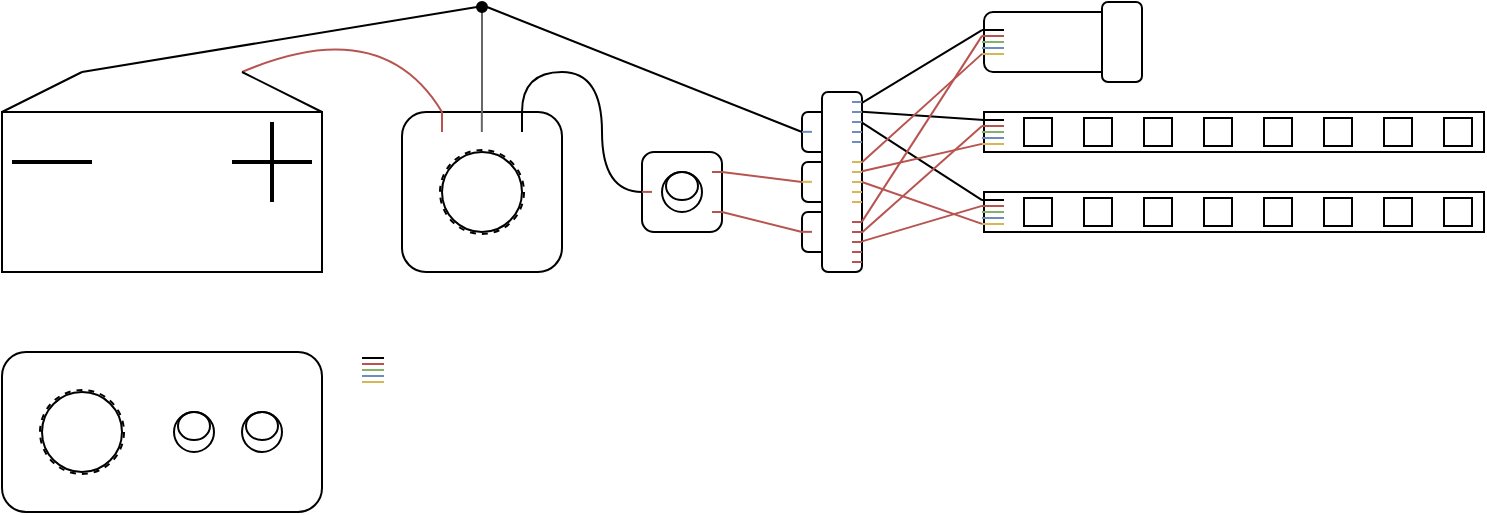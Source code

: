 <mxfile version="24.3.1" type="github">
  <diagram name="Page-1" id="7e0a89b8-554c-2b80-1dc8-d5c74ca68de4">
    <mxGraphModel dx="492" dy="444" grid="1" gridSize="10" guides="1" tooltips="1" connect="1" arrows="1" fold="1" page="1" pageScale="1" pageWidth="1100" pageHeight="850" background="none" math="0" shadow="0">
      <root>
        <mxCell id="0" />
        <mxCell id="1" parent="0" />
        <mxCell id="J7rhaMlsu3oNgTTagieO-50" value="" style="group" parent="1" vertex="1" connectable="0">
          <mxGeometry x="120" y="360" width="160" height="80" as="geometry" />
        </mxCell>
        <mxCell id="J7rhaMlsu3oNgTTagieO-18" value="" style="rounded=1;whiteSpace=wrap;html=1;container=0;" parent="J7rhaMlsu3oNgTTagieO-50" vertex="1">
          <mxGeometry width="160" height="80" as="geometry" />
        </mxCell>
        <mxCell id="J7rhaMlsu3oNgTTagieO-19" value="" style="ellipse;whiteSpace=wrap;html=1;aspect=fixed;container=0;" parent="J7rhaMlsu3oNgTTagieO-50" vertex="1">
          <mxGeometry x="20" y="20" width="40" height="40" as="geometry" />
        </mxCell>
        <mxCell id="J7rhaMlsu3oNgTTagieO-20" value="" style="ellipse;whiteSpace=wrap;html=1;aspect=fixed;dashed=1;fillColor=none;strokeWidth=1;perimeterSpacing=0;container=0;" parent="J7rhaMlsu3oNgTTagieO-50" vertex="1">
          <mxGeometry x="19" y="19" width="42" height="42" as="geometry" />
        </mxCell>
        <mxCell id="J7rhaMlsu3oNgTTagieO-21" value="" style="ellipse;whiteSpace=wrap;html=1;aspect=fixed;container=0;" parent="J7rhaMlsu3oNgTTagieO-50" vertex="1">
          <mxGeometry x="86" y="30" width="20" height="20" as="geometry" />
        </mxCell>
        <mxCell id="J7rhaMlsu3oNgTTagieO-22" value="" style="ellipse;whiteSpace=wrap;html=1;aspect=fixed;container=0;" parent="J7rhaMlsu3oNgTTagieO-50" vertex="1">
          <mxGeometry x="120" y="30" width="20" height="20" as="geometry" />
        </mxCell>
        <mxCell id="J7rhaMlsu3oNgTTagieO-23" value="" style="ellipse;whiteSpace=wrap;html=1;fillColor=none;container=0;" parent="J7rhaMlsu3oNgTTagieO-50" vertex="1">
          <mxGeometry x="88" y="30" width="16" height="14" as="geometry" />
        </mxCell>
        <mxCell id="J7rhaMlsu3oNgTTagieO-24" value="" style="ellipse;whiteSpace=wrap;html=1;fillColor=none;container=0;" parent="J7rhaMlsu3oNgTTagieO-50" vertex="1">
          <mxGeometry x="122" y="30" width="16" height="14" as="geometry" />
        </mxCell>
        <mxCell id="J7rhaMlsu3oNgTTagieO-51" value="" style="group" parent="1" vertex="1" connectable="0">
          <mxGeometry x="320" y="240" width="80" height="80" as="geometry" />
        </mxCell>
        <mxCell id="J7rhaMlsu3oNgTTagieO-52" value="" style="rounded=1;whiteSpace=wrap;html=1;container=0;" parent="J7rhaMlsu3oNgTTagieO-51" vertex="1">
          <mxGeometry width="80" height="80" as="geometry" />
        </mxCell>
        <mxCell id="J7rhaMlsu3oNgTTagieO-59" value="" style="ellipse;whiteSpace=wrap;html=1;aspect=fixed;dashed=1;fillColor=none;strokeWidth=1;perimeterSpacing=0;container=0;" parent="J7rhaMlsu3oNgTTagieO-51" vertex="1">
          <mxGeometry x="19" y="19" width="42" height="42" as="geometry" />
        </mxCell>
        <mxCell id="J7rhaMlsu3oNgTTagieO-60" value="" style="ellipse;whiteSpace=wrap;html=1;aspect=fixed;fillColor=none;strokeWidth=1;perimeterSpacing=0;container=0;" parent="J7rhaMlsu3oNgTTagieO-51" vertex="1">
          <mxGeometry x="20" y="20" width="40" height="40" as="geometry" />
        </mxCell>
        <mxCell id="S-ZFK1p-VfUkI2Vh22Ew-15" value="" style="endArrow=none;html=1;rounded=0;fontFamily=Helvetica;fontSize=12;fontColor=default;resizable=0;entryX=0.25;entryY=0;entryDx=0;entryDy=0;exitX=0.25;exitY=0.125;exitDx=0;exitDy=0;exitPerimeter=0;fillColor=#f8cecc;strokeColor=#b85450;" edge="1" parent="J7rhaMlsu3oNgTTagieO-51" source="J7rhaMlsu3oNgTTagieO-52" target="J7rhaMlsu3oNgTTagieO-52">
          <mxGeometry width="50" height="50" relative="1" as="geometry">
            <mxPoint x="40" y="20" as="sourcePoint" />
            <mxPoint x="90" y="-30" as="targetPoint" />
          </mxGeometry>
        </mxCell>
        <mxCell id="S-ZFK1p-VfUkI2Vh22Ew-16" value="" style="endArrow=none;html=1;rounded=0;fontFamily=Helvetica;fontSize=12;fontColor=default;resizable=0;entryX=0.25;entryY=0;entryDx=0;entryDy=0;exitX=0.25;exitY=0.125;exitDx=0;exitDy=0;exitPerimeter=0;fillColor=#f5f5f5;strokeColor=#666666;" edge="1" parent="J7rhaMlsu3oNgTTagieO-51">
          <mxGeometry width="50" height="50" relative="1" as="geometry">
            <mxPoint x="39.92" y="10" as="sourcePoint" />
            <mxPoint x="39.92" as="targetPoint" />
          </mxGeometry>
        </mxCell>
        <mxCell id="S-ZFK1p-VfUkI2Vh22Ew-17" value="" style="endArrow=none;html=1;rounded=0;fontFamily=Helvetica;fontSize=12;fontColor=default;resizable=0;entryX=0.25;entryY=0;entryDx=0;entryDy=0;exitX=0.25;exitY=0.125;exitDx=0;exitDy=0;exitPerimeter=0;" edge="1" parent="J7rhaMlsu3oNgTTagieO-51">
          <mxGeometry width="50" height="50" relative="1" as="geometry">
            <mxPoint x="60" y="10" as="sourcePoint" />
            <mxPoint x="60" as="targetPoint" />
          </mxGeometry>
        </mxCell>
        <mxCell id="S-ZFK1p-VfUkI2Vh22Ew-3" value="" style="group" vertex="1" connectable="0" parent="1">
          <mxGeometry x="610" y="280" width="251" height="20" as="geometry" />
        </mxCell>
        <mxCell id="J7rhaMlsu3oNgTTagieO-73" value="" style="rounded=0;whiteSpace=wrap;html=1;points=[[0,0.2,0,0,0],[0,0.35,0,0,0],[0,0.5,0,0,0],[0,0.65,0,0,0],[0,0.8,0,0,0],[0.75,0,0,0,0],[0.75,1,0,0,0],[1,0,0,0,0],[1,0.25,0,0,0],[1,0.5,0,0,0],[1,0.75,0,0,0],[1,1,0,0,0]];" parent="S-ZFK1p-VfUkI2Vh22Ew-3" vertex="1">
          <mxGeometry x="1" width="250" height="20" as="geometry" />
        </mxCell>
        <mxCell id="J7rhaMlsu3oNgTTagieO-77" value="" style="rounded=0;whiteSpace=wrap;html=1;strokeColor=default;align=center;verticalAlign=middle;fontFamily=Helvetica;fontSize=12;fontColor=default;fillColor=default;" parent="S-ZFK1p-VfUkI2Vh22Ew-3" vertex="1">
          <mxGeometry x="231" y="3" width="14" height="14" as="geometry" />
        </mxCell>
        <mxCell id="J7rhaMlsu3oNgTTagieO-79" value="" style="rounded=0;whiteSpace=wrap;html=1;strokeColor=default;align=center;verticalAlign=middle;fontFamily=Helvetica;fontSize=12;fontColor=default;fillColor=default;" parent="S-ZFK1p-VfUkI2Vh22Ew-3" vertex="1">
          <mxGeometry x="201" y="3" width="14" height="14" as="geometry" />
        </mxCell>
        <mxCell id="J7rhaMlsu3oNgTTagieO-80" value="" style="rounded=0;whiteSpace=wrap;html=1;strokeColor=default;align=center;verticalAlign=middle;fontFamily=Helvetica;fontSize=12;fontColor=default;fillColor=default;" parent="S-ZFK1p-VfUkI2Vh22Ew-3" vertex="1">
          <mxGeometry x="171" y="3" width="14" height="14" as="geometry" />
        </mxCell>
        <mxCell id="J7rhaMlsu3oNgTTagieO-81" value="" style="rounded=0;whiteSpace=wrap;html=1;strokeColor=default;align=center;verticalAlign=middle;fontFamily=Helvetica;fontSize=12;fontColor=default;fillColor=default;" parent="S-ZFK1p-VfUkI2Vh22Ew-3" vertex="1">
          <mxGeometry x="141" y="3" width="14" height="14" as="geometry" />
        </mxCell>
        <mxCell id="J7rhaMlsu3oNgTTagieO-82" value="" style="rounded=0;whiteSpace=wrap;html=1;strokeColor=default;align=center;verticalAlign=middle;fontFamily=Helvetica;fontSize=12;fontColor=default;fillColor=default;" parent="S-ZFK1p-VfUkI2Vh22Ew-3" vertex="1">
          <mxGeometry x="111" y="3" width="14" height="14" as="geometry" />
        </mxCell>
        <mxCell id="J7rhaMlsu3oNgTTagieO-83" value="" style="rounded=0;whiteSpace=wrap;html=1;strokeColor=default;align=center;verticalAlign=middle;fontFamily=Helvetica;fontSize=12;fontColor=default;fillColor=default;" parent="S-ZFK1p-VfUkI2Vh22Ew-3" vertex="1">
          <mxGeometry x="81" y="3" width="14" height="14" as="geometry" />
        </mxCell>
        <mxCell id="J7rhaMlsu3oNgTTagieO-84" value="" style="rounded=0;whiteSpace=wrap;html=1;strokeColor=default;align=center;verticalAlign=middle;fontFamily=Helvetica;fontSize=12;fontColor=default;fillColor=default;" parent="S-ZFK1p-VfUkI2Vh22Ew-3" vertex="1">
          <mxGeometry x="51" y="3" width="14" height="14" as="geometry" />
        </mxCell>
        <mxCell id="J7rhaMlsu3oNgTTagieO-85" value="" style="rounded=0;whiteSpace=wrap;html=1;strokeColor=default;align=center;verticalAlign=middle;fontFamily=Helvetica;fontSize=12;fontColor=default;fillColor=default;" parent="S-ZFK1p-VfUkI2Vh22Ew-3" vertex="1">
          <mxGeometry x="21" y="3" width="14" height="14" as="geometry" />
        </mxCell>
        <mxCell id="S-ZFK1p-VfUkI2Vh22Ew-174" value="" style="group" vertex="1" connectable="0" parent="S-ZFK1p-VfUkI2Vh22Ew-3">
          <mxGeometry y="1" width="13" height="18" as="geometry" />
        </mxCell>
        <mxCell id="S-ZFK1p-VfUkI2Vh22Ew-175" value="" style="rounded=0;whiteSpace=wrap;html=1;strokeColor=none;align=center;verticalAlign=middle;fontFamily=Helvetica;fontSize=12;fontColor=default;fillColor=none;container=0;points=[[0,0,0,0,0],[0,0.17,0,0,0],[0,0.33,0,0,0],[0,0.5,0,0,0],[0,0.67,0,0,0],[0,0.83,0,0,0],[0,1,0,0,0],[0.25,0,0,0,0],[0.25,1,0,0,0],[0.5,0,0,0,0],[0.5,1,0,0,0],[0.75,0,0,0,0],[0.75,1,0,0,0],[1,0,0,0,0],[1,0.25,0,0,0],[1,0.5,0,0,0],[1,0.75,0,0,0],[1,1,0,0,0]];" vertex="1" parent="S-ZFK1p-VfUkI2Vh22Ew-174">
          <mxGeometry width="13" height="18" as="geometry" />
        </mxCell>
        <mxCell id="S-ZFK1p-VfUkI2Vh22Ew-176" value="" style="endArrow=none;html=1;rounded=0;fontFamily=Helvetica;fontSize=12;fontColor=default;resizable=0;fillColor=#f5f5f5;strokeColor=#000000;" edge="1" parent="S-ZFK1p-VfUkI2Vh22Ew-174">
          <mxGeometry width="50" height="50" relative="1" as="geometry">
            <mxPoint x="11" y="3" as="sourcePoint" />
            <mxPoint y="3" as="targetPoint" />
          </mxGeometry>
        </mxCell>
        <mxCell id="S-ZFK1p-VfUkI2Vh22Ew-177" value="" style="endArrow=none;html=1;rounded=0;fontFamily=Helvetica;fontSize=12;fontColor=default;resizable=0;fillColor=#d5e8d4;strokeColor=#82b366;" edge="1" parent="S-ZFK1p-VfUkI2Vh22Ew-174">
          <mxGeometry width="50" height="50" relative="1" as="geometry">
            <mxPoint x="11" y="9" as="sourcePoint" />
            <mxPoint y="9" as="targetPoint" />
          </mxGeometry>
        </mxCell>
        <mxCell id="S-ZFK1p-VfUkI2Vh22Ew-178" value="" style="endArrow=none;html=1;rounded=0;fontFamily=Helvetica;fontSize=12;fontColor=default;resizable=0;fillColor=#fff2cc;strokeColor=#d6b656;" edge="1" parent="S-ZFK1p-VfUkI2Vh22Ew-174">
          <mxGeometry width="50" height="50" relative="1" as="geometry">
            <mxPoint x="11" y="15" as="sourcePoint" />
            <mxPoint y="15" as="targetPoint" />
          </mxGeometry>
        </mxCell>
        <mxCell id="S-ZFK1p-VfUkI2Vh22Ew-179" value="" style="endArrow=none;html=1;rounded=0;fontFamily=Helvetica;fontSize=12;fontColor=default;resizable=0;fillColor=#dae8fc;strokeColor=#6c8ebf;" edge="1" parent="S-ZFK1p-VfUkI2Vh22Ew-174">
          <mxGeometry width="50" height="50" relative="1" as="geometry">
            <mxPoint x="11" y="12" as="sourcePoint" />
            <mxPoint y="12" as="targetPoint" />
          </mxGeometry>
        </mxCell>
        <mxCell id="S-ZFK1p-VfUkI2Vh22Ew-180" value="" style="endArrow=none;html=1;rounded=0;fontFamily=Helvetica;fontSize=12;fontColor=default;resizable=0;fillColor=#f8cecc;strokeColor=#b85450;" edge="1" parent="S-ZFK1p-VfUkI2Vh22Ew-174">
          <mxGeometry width="50" height="50" relative="1" as="geometry">
            <mxPoint x="11" y="6" as="sourcePoint" />
            <mxPoint y="6" as="targetPoint" />
          </mxGeometry>
        </mxCell>
        <mxCell id="S-ZFK1p-VfUkI2Vh22Ew-38" value="" style="group" vertex="1" connectable="0" parent="1">
          <mxGeometry x="440" y="260" width="40" height="40" as="geometry" />
        </mxCell>
        <mxCell id="J7rhaMlsu3oNgTTagieO-64" value="" style="rounded=1;whiteSpace=wrap;html=1;container=0;" parent="S-ZFK1p-VfUkI2Vh22Ew-38" vertex="1">
          <mxGeometry width="40" height="40" as="geometry" />
        </mxCell>
        <mxCell id="J7rhaMlsu3oNgTTagieO-61" value="" style="ellipse;whiteSpace=wrap;html=1;aspect=fixed;container=0;" parent="S-ZFK1p-VfUkI2Vh22Ew-38" vertex="1">
          <mxGeometry x="10" y="10" width="20" height="20" as="geometry" />
        </mxCell>
        <mxCell id="J7rhaMlsu3oNgTTagieO-62" value="" style="ellipse;whiteSpace=wrap;html=1;fillColor=none;container=0;" parent="S-ZFK1p-VfUkI2Vh22Ew-38" vertex="1">
          <mxGeometry x="12" y="10" width="16" height="14" as="geometry" />
        </mxCell>
        <mxCell id="S-ZFK1p-VfUkI2Vh22Ew-19" value="" style="endArrow=none;html=1;rounded=0;fontFamily=Helvetica;fontSize=12;fontColor=default;resizable=0;entryX=0.25;entryY=0;entryDx=0;entryDy=0;exitX=0.75;exitY=0.75;exitDx=0;exitDy=0;exitPerimeter=0;fillColor=#f8cecc;strokeColor=#b85450;" edge="1" parent="S-ZFK1p-VfUkI2Vh22Ew-38">
          <mxGeometry width="50" height="50" relative="1" as="geometry">
            <mxPoint x="35" y="10" as="sourcePoint" />
            <mxPoint x="40" y="10" as="targetPoint" />
          </mxGeometry>
        </mxCell>
        <mxCell id="S-ZFK1p-VfUkI2Vh22Ew-21" value="" style="endArrow=none;html=1;rounded=0;fontFamily=Helvetica;fontSize=12;fontColor=default;resizable=0;entryX=0.25;entryY=0;entryDx=0;entryDy=0;exitX=0.75;exitY=0.75;exitDx=0;exitDy=0;exitPerimeter=0;fillColor=#f8cecc;strokeColor=#b85450;" edge="1" parent="S-ZFK1p-VfUkI2Vh22Ew-38">
          <mxGeometry width="50" height="50" relative="1" as="geometry">
            <mxPoint x="35" y="30" as="sourcePoint" />
            <mxPoint x="40" y="30" as="targetPoint" />
          </mxGeometry>
        </mxCell>
        <mxCell id="S-ZFK1p-VfUkI2Vh22Ew-22" value="" style="endArrow=none;html=1;rounded=0;fontFamily=Helvetica;fontSize=12;fontColor=default;resizable=0;entryX=0.25;entryY=0;entryDx=0;entryDy=0;exitX=0.75;exitY=0.75;exitDx=0;exitDy=0;exitPerimeter=0;fillColor=#f8cecc;strokeColor=#b85450;" edge="1" parent="S-ZFK1p-VfUkI2Vh22Ew-38">
          <mxGeometry width="50" height="50" relative="1" as="geometry">
            <mxPoint y="19.96" as="sourcePoint" />
            <mxPoint x="5" y="19.96" as="targetPoint" />
          </mxGeometry>
        </mxCell>
        <mxCell id="S-ZFK1p-VfUkI2Vh22Ew-23" style="edgeStyle=orthogonalEdgeStyle;rounded=0;orthogonalLoop=1;jettySize=auto;html=1;exitX=0.75;exitY=0;exitDx=0;exitDy=0;entryX=0;entryY=0.5;entryDx=0;entryDy=0;fontFamily=Helvetica;fontSize=12;fontColor=default;resizable=0;curved=1;endArrow=none;endFill=0;" edge="1" parent="1" source="J7rhaMlsu3oNgTTagieO-52" target="J7rhaMlsu3oNgTTagieO-64">
          <mxGeometry relative="1" as="geometry" />
        </mxCell>
        <mxCell id="S-ZFK1p-VfUkI2Vh22Ew-35" value="" style="endArrow=none;html=1;rounded=0;fontFamily=Helvetica;fontSize=12;fontColor=default;resizable=0;entryX=0.25;entryY=0;entryDx=0;entryDy=0;curved=1;fillColor=#f8cecc;strokeColor=#b85450;exitX=0.75;exitY=0;exitDx=0;exitDy=0;" edge="1" parent="1" source="S-ZFK1p-VfUkI2Vh22Ew-73" target="J7rhaMlsu3oNgTTagieO-52">
          <mxGeometry width="50" height="50" relative="1" as="geometry">
            <mxPoint x="250" y="210" as="sourcePoint" />
            <mxPoint x="310" y="200" as="targetPoint" />
            <Array as="points">
              <mxPoint x="310" y="190" />
            </Array>
          </mxGeometry>
        </mxCell>
        <mxCell id="S-ZFK1p-VfUkI2Vh22Ew-40" value="" style="endArrow=none;html=1;rounded=0;fontFamily=Helvetica;fontSize=12;fontColor=default;resizable=0;exitX=0.5;exitY=0;exitDx=0;exitDy=0;fillColor=#f5f5f5;strokeColor=#666666;entryX=0.5;entryY=1;entryDx=0;entryDy=0;" edge="1" parent="1" source="J7rhaMlsu3oNgTTagieO-52" target="S-ZFK1p-VfUkI2Vh22Ew-42">
          <mxGeometry width="50" height="50" relative="1" as="geometry">
            <mxPoint x="369.92" y="210" as="sourcePoint" />
            <mxPoint x="370" y="180" as="targetPoint" />
          </mxGeometry>
        </mxCell>
        <mxCell id="S-ZFK1p-VfUkI2Vh22Ew-42" value="" style="ellipse;whiteSpace=wrap;html=1;aspect=fixed;rounded=0;strokeColor=default;align=center;verticalAlign=middle;fontFamily=Helvetica;fontSize=12;fontColor=default;fillColor=#000000;" vertex="1" parent="1">
          <mxGeometry x="357.5" y="185" width="5" height="5" as="geometry" />
        </mxCell>
        <mxCell id="S-ZFK1p-VfUkI2Vh22Ew-43" value="" style="endArrow=none;html=1;rounded=0;fontFamily=Helvetica;fontSize=12;fontColor=default;resizable=0;exitX=1;exitY=0.5;exitDx=0;exitDy=0;curved=1;entryX=0;entryY=0.5;entryDx=0;entryDy=0;" edge="1" parent="1" source="S-ZFK1p-VfUkI2Vh22Ew-42" target="S-ZFK1p-VfUkI2Vh22Ew-135">
          <mxGeometry width="50" height="50" relative="1" as="geometry">
            <mxPoint x="420" y="170" as="sourcePoint" />
            <mxPoint x="470" y="150" as="targetPoint" />
          </mxGeometry>
        </mxCell>
        <mxCell id="S-ZFK1p-VfUkI2Vh22Ew-44" value="" style="endArrow=none;html=1;rounded=0;fontFamily=Helvetica;fontSize=12;fontColor=default;resizable=0;entryX=0;entryY=0.5;entryDx=0;entryDy=0;curved=1;exitX=0.25;exitY=0;exitDx=0;exitDy=0;" edge="1" parent="1" source="S-ZFK1p-VfUkI2Vh22Ew-73" target="S-ZFK1p-VfUkI2Vh22Ew-42">
          <mxGeometry width="50" height="50" relative="1" as="geometry">
            <mxPoint x="180" y="170" as="sourcePoint" />
            <mxPoint x="436" y="119" as="targetPoint" />
          </mxGeometry>
        </mxCell>
        <mxCell id="S-ZFK1p-VfUkI2Vh22Ew-50" value="" style="group" vertex="1" connectable="0" parent="1">
          <mxGeometry x="610" y="240" width="251" height="20" as="geometry" />
        </mxCell>
        <mxCell id="S-ZFK1p-VfUkI2Vh22Ew-51" value="" style="rounded=0;whiteSpace=wrap;html=1;points=[[0,0.2,0,0,0],[0,0.35,0,0,0],[0,0.5,0,0,0],[0,0.65,0,0,0],[0,0.8,0,0,0],[0.75,0,0,0,0],[0.75,1,0,0,0],[1,0,0,0,0],[1,0.25,0,0,0],[1,0.5,0,0,0],[1,0.75,0,0,0],[1,1,0,0,0]];" vertex="1" parent="S-ZFK1p-VfUkI2Vh22Ew-50">
          <mxGeometry x="1" width="250" height="20" as="geometry" />
        </mxCell>
        <mxCell id="S-ZFK1p-VfUkI2Vh22Ew-52" value="" style="rounded=0;whiteSpace=wrap;html=1;strokeColor=default;align=center;verticalAlign=middle;fontFamily=Helvetica;fontSize=12;fontColor=default;fillColor=default;" vertex="1" parent="S-ZFK1p-VfUkI2Vh22Ew-50">
          <mxGeometry x="231" y="3" width="14" height="14" as="geometry" />
        </mxCell>
        <mxCell id="S-ZFK1p-VfUkI2Vh22Ew-53" value="" style="rounded=0;whiteSpace=wrap;html=1;strokeColor=default;align=center;verticalAlign=middle;fontFamily=Helvetica;fontSize=12;fontColor=default;fillColor=default;" vertex="1" parent="S-ZFK1p-VfUkI2Vh22Ew-50">
          <mxGeometry x="201" y="3" width="14" height="14" as="geometry" />
        </mxCell>
        <mxCell id="S-ZFK1p-VfUkI2Vh22Ew-54" value="" style="rounded=0;whiteSpace=wrap;html=1;strokeColor=default;align=center;verticalAlign=middle;fontFamily=Helvetica;fontSize=12;fontColor=default;fillColor=default;" vertex="1" parent="S-ZFK1p-VfUkI2Vh22Ew-50">
          <mxGeometry x="171" y="3" width="14" height="14" as="geometry" />
        </mxCell>
        <mxCell id="S-ZFK1p-VfUkI2Vh22Ew-55" value="" style="rounded=0;whiteSpace=wrap;html=1;strokeColor=default;align=center;verticalAlign=middle;fontFamily=Helvetica;fontSize=12;fontColor=default;fillColor=default;" vertex="1" parent="S-ZFK1p-VfUkI2Vh22Ew-50">
          <mxGeometry x="141" y="3" width="14" height="14" as="geometry" />
        </mxCell>
        <mxCell id="S-ZFK1p-VfUkI2Vh22Ew-56" value="" style="rounded=0;whiteSpace=wrap;html=1;strokeColor=default;align=center;verticalAlign=middle;fontFamily=Helvetica;fontSize=12;fontColor=default;fillColor=default;" vertex="1" parent="S-ZFK1p-VfUkI2Vh22Ew-50">
          <mxGeometry x="111" y="3" width="14" height="14" as="geometry" />
        </mxCell>
        <mxCell id="S-ZFK1p-VfUkI2Vh22Ew-57" value="" style="rounded=0;whiteSpace=wrap;html=1;strokeColor=default;align=center;verticalAlign=middle;fontFamily=Helvetica;fontSize=12;fontColor=default;fillColor=default;" vertex="1" parent="S-ZFK1p-VfUkI2Vh22Ew-50">
          <mxGeometry x="81" y="3" width="14" height="14" as="geometry" />
        </mxCell>
        <mxCell id="S-ZFK1p-VfUkI2Vh22Ew-58" value="" style="rounded=0;whiteSpace=wrap;html=1;strokeColor=default;align=center;verticalAlign=middle;fontFamily=Helvetica;fontSize=12;fontColor=default;fillColor=default;" vertex="1" parent="S-ZFK1p-VfUkI2Vh22Ew-50">
          <mxGeometry x="51" y="3" width="14" height="14" as="geometry" />
        </mxCell>
        <mxCell id="S-ZFK1p-VfUkI2Vh22Ew-59" value="" style="rounded=0;whiteSpace=wrap;html=1;strokeColor=default;align=center;verticalAlign=middle;fontFamily=Helvetica;fontSize=12;fontColor=default;fillColor=default;" vertex="1" parent="S-ZFK1p-VfUkI2Vh22Ew-50">
          <mxGeometry x="21" y="3" width="14" height="14" as="geometry" />
        </mxCell>
        <mxCell id="S-ZFK1p-VfUkI2Vh22Ew-167" value="" style="group" vertex="1" connectable="0" parent="S-ZFK1p-VfUkI2Vh22Ew-50">
          <mxGeometry y="1" width="13" height="18" as="geometry" />
        </mxCell>
        <mxCell id="S-ZFK1p-VfUkI2Vh22Ew-168" value="" style="rounded=0;whiteSpace=wrap;html=1;strokeColor=none;align=center;verticalAlign=middle;fontFamily=Helvetica;fontSize=12;fontColor=default;fillColor=none;container=0;points=[[0,0,0,0,0],[0,0.17,0,0,0],[0,0.33,0,0,0],[0,0.5,0,0,0],[0,0.67,0,0,0],[0,0.83,0,0,0],[0,1,0,0,0],[0.25,0,0,0,0],[0.25,1,0,0,0],[0.5,0,0,0,0],[0.5,1,0,0,0],[0.75,0,0,0,0],[0.75,1,0,0,0],[1,0,0,0,0],[1,0.25,0,0,0],[1,0.5,0,0,0],[1,0.75,0,0,0],[1,1,0,0,0]];" vertex="1" parent="S-ZFK1p-VfUkI2Vh22Ew-167">
          <mxGeometry width="13" height="18" as="geometry" />
        </mxCell>
        <mxCell id="S-ZFK1p-VfUkI2Vh22Ew-169" value="" style="endArrow=none;html=1;rounded=0;fontFamily=Helvetica;fontSize=12;fontColor=default;resizable=0;fillColor=#f5f5f5;strokeColor=#000000;" edge="1" parent="S-ZFK1p-VfUkI2Vh22Ew-167">
          <mxGeometry width="50" height="50" relative="1" as="geometry">
            <mxPoint x="11" y="3" as="sourcePoint" />
            <mxPoint y="3" as="targetPoint" />
          </mxGeometry>
        </mxCell>
        <mxCell id="S-ZFK1p-VfUkI2Vh22Ew-170" value="" style="endArrow=none;html=1;rounded=0;fontFamily=Helvetica;fontSize=12;fontColor=default;resizable=0;fillColor=#d5e8d4;strokeColor=#82b366;" edge="1" parent="S-ZFK1p-VfUkI2Vh22Ew-167">
          <mxGeometry width="50" height="50" relative="1" as="geometry">
            <mxPoint x="11" y="9" as="sourcePoint" />
            <mxPoint y="9" as="targetPoint" />
          </mxGeometry>
        </mxCell>
        <mxCell id="S-ZFK1p-VfUkI2Vh22Ew-171" value="" style="endArrow=none;html=1;rounded=0;fontFamily=Helvetica;fontSize=12;fontColor=default;resizable=0;fillColor=#fff2cc;strokeColor=#d6b656;" edge="1" parent="S-ZFK1p-VfUkI2Vh22Ew-167">
          <mxGeometry width="50" height="50" relative="1" as="geometry">
            <mxPoint x="11" y="15" as="sourcePoint" />
            <mxPoint y="15" as="targetPoint" />
          </mxGeometry>
        </mxCell>
        <mxCell id="S-ZFK1p-VfUkI2Vh22Ew-172" value="" style="endArrow=none;html=1;rounded=0;fontFamily=Helvetica;fontSize=12;fontColor=default;resizable=0;fillColor=#dae8fc;strokeColor=#6c8ebf;" edge="1" parent="S-ZFK1p-VfUkI2Vh22Ew-167">
          <mxGeometry width="50" height="50" relative="1" as="geometry">
            <mxPoint x="11" y="12" as="sourcePoint" />
            <mxPoint y="12" as="targetPoint" />
          </mxGeometry>
        </mxCell>
        <mxCell id="S-ZFK1p-VfUkI2Vh22Ew-173" value="" style="endArrow=none;html=1;rounded=0;fontFamily=Helvetica;fontSize=12;fontColor=default;resizable=0;fillColor=#f8cecc;strokeColor=#b85450;" edge="1" parent="S-ZFK1p-VfUkI2Vh22Ew-167">
          <mxGeometry width="50" height="50" relative="1" as="geometry">
            <mxPoint x="11" y="6" as="sourcePoint" />
            <mxPoint y="6" as="targetPoint" />
          </mxGeometry>
        </mxCell>
        <mxCell id="S-ZFK1p-VfUkI2Vh22Ew-76" value="" style="group" vertex="1" connectable="0" parent="1">
          <mxGeometry x="120" y="220" width="160" height="100" as="geometry" />
        </mxCell>
        <mxCell id="S-ZFK1p-VfUkI2Vh22Ew-73" value="" style="rounded=0;whiteSpace=wrap;html=1;strokeColor=none;align=center;verticalAlign=middle;fontFamily=Helvetica;fontSize=12;fontColor=default;fillColor=none;" vertex="1" parent="S-ZFK1p-VfUkI2Vh22Ew-76">
          <mxGeometry width="160" height="100" as="geometry" />
        </mxCell>
        <mxCell id="S-ZFK1p-VfUkI2Vh22Ew-72" value="" style="rounded=0;whiteSpace=wrap;html=1;strokeColor=default;align=center;verticalAlign=middle;fontFamily=Helvetica;fontSize=12;fontColor=default;fillColor=default;" vertex="1" parent="S-ZFK1p-VfUkI2Vh22Ew-76">
          <mxGeometry y="20" width="160" height="80" as="geometry" />
        </mxCell>
        <mxCell id="J7rhaMlsu3oNgTTagieO-70" value="" style="endArrow=none;html=1;rounded=0;strokeWidth=2;" parent="S-ZFK1p-VfUkI2Vh22Ew-76" edge="1">
          <mxGeometry width="50" height="50" relative="1" as="geometry">
            <mxPoint x="5" y="45" as="sourcePoint" />
            <mxPoint x="45" y="45" as="targetPoint" />
          </mxGeometry>
        </mxCell>
        <mxCell id="J7rhaMlsu3oNgTTagieO-71" value="" style="endArrow=none;html=1;rounded=0;strokeWidth=2;" parent="S-ZFK1p-VfUkI2Vh22Ew-76" edge="1">
          <mxGeometry width="50" height="50" relative="1" as="geometry">
            <mxPoint x="135" y="65" as="sourcePoint" />
            <mxPoint x="135" y="25" as="targetPoint" />
          </mxGeometry>
        </mxCell>
        <mxCell id="J7rhaMlsu3oNgTTagieO-72" value="" style="endArrow=none;html=1;rounded=0;strokeWidth=2;" parent="S-ZFK1p-VfUkI2Vh22Ew-76" edge="1">
          <mxGeometry width="50" height="50" relative="1" as="geometry">
            <mxPoint x="115" y="45" as="sourcePoint" />
            <mxPoint x="155" y="45" as="targetPoint" />
          </mxGeometry>
        </mxCell>
        <mxCell id="S-ZFK1p-VfUkI2Vh22Ew-74" value="" style="endArrow=none;html=1;rounded=0;fontFamily=Helvetica;fontSize=12;fontColor=default;resizable=0;exitX=0;exitY=0;exitDx=0;exitDy=0;entryX=0.25;entryY=0;entryDx=0;entryDy=0;" edge="1" parent="S-ZFK1p-VfUkI2Vh22Ew-76" source="S-ZFK1p-VfUkI2Vh22Ew-72" target="S-ZFK1p-VfUkI2Vh22Ew-73">
          <mxGeometry width="50" height="50" relative="1" as="geometry">
            <mxPoint x="100" y="10" as="sourcePoint" />
            <mxPoint x="150" y="-40" as="targetPoint" />
          </mxGeometry>
        </mxCell>
        <mxCell id="S-ZFK1p-VfUkI2Vh22Ew-75" value="" style="endArrow=none;html=1;rounded=0;fontFamily=Helvetica;fontSize=12;fontColor=default;resizable=0;exitX=1;exitY=0;exitDx=0;exitDy=0;entryX=0.75;entryY=0;entryDx=0;entryDy=0;" edge="1" parent="S-ZFK1p-VfUkI2Vh22Ew-76" source="S-ZFK1p-VfUkI2Vh22Ew-72" target="S-ZFK1p-VfUkI2Vh22Ew-73">
          <mxGeometry width="50" height="50" relative="1" as="geometry">
            <mxPoint x="100" y="10" as="sourcePoint" />
            <mxPoint x="150" y="-40" as="targetPoint" />
          </mxGeometry>
        </mxCell>
        <mxCell id="S-ZFK1p-VfUkI2Vh22Ew-141" value="" style="group" vertex="1" connectable="0" parent="1">
          <mxGeometry x="520" y="230" width="30" height="90" as="geometry" />
        </mxCell>
        <mxCell id="S-ZFK1p-VfUkI2Vh22Ew-136" value="" style="rounded=1;whiteSpace=wrap;html=1;strokeColor=default;align=center;verticalAlign=middle;fontFamily=Helvetica;fontSize=12;fontColor=default;fillColor=default;" vertex="1" parent="S-ZFK1p-VfUkI2Vh22Ew-141">
          <mxGeometry y="35" width="20" height="20" as="geometry" />
        </mxCell>
        <mxCell id="S-ZFK1p-VfUkI2Vh22Ew-127" value="" style="group" vertex="1" connectable="0" parent="S-ZFK1p-VfUkI2Vh22Ew-141">
          <mxGeometry x="10" width="20" height="90" as="geometry" />
        </mxCell>
        <mxCell id="S-ZFK1p-VfUkI2Vh22Ew-134" value="" style="rounded=1;whiteSpace=wrap;html=1;strokeColor=default;align=center;verticalAlign=middle;fontFamily=Helvetica;fontSize=12;fontColor=default;fillColor=default;" vertex="1" parent="S-ZFK1p-VfUkI2Vh22Ew-127">
          <mxGeometry x="-10" y="60" width="20" height="20" as="geometry" />
        </mxCell>
        <mxCell id="S-ZFK1p-VfUkI2Vh22Ew-135" value="" style="rounded=1;whiteSpace=wrap;html=1;strokeColor=default;align=center;verticalAlign=middle;fontFamily=Helvetica;fontSize=12;fontColor=default;fillColor=default;" vertex="1" parent="S-ZFK1p-VfUkI2Vh22Ew-127">
          <mxGeometry x="-10" y="10" width="20" height="20" as="geometry" />
        </mxCell>
        <mxCell id="S-ZFK1p-VfUkI2Vh22Ew-94" value="" style="rounded=1;whiteSpace=wrap;html=1;strokeColor=default;align=center;verticalAlign=middle;fontFamily=Helvetica;fontSize=12;fontColor=default;fillColor=default;points=[[0,0,0,0,0],[0,0.25,0,0,0],[0,0.5,0,0,0],[0,0.75,0,0,0],[0,1,0,0,0],[0.25,0,0,0,0],[0.25,1,0,0,0],[0.5,0,0,0,0],[0.5,1,0,0,0],[0.75,0,0,0,0],[0.75,1,0,0,0],[1,0,0,0,0],[1,0.06,0,0,0],[1,0.11,0,0,0],[1,0.17,0,0,0],[1,0.22,0,0,0],[1,0.28,0,0,0],[1,0.33,0,0,0],[1,0.39,0,0,0],[1,0.44,0,0,0],[1,0.5,0,0,0],[1,0.56,0,0,0],[1,0.61,0,0,0],[1,0.67,0,0,0],[1,0.72,0,0,0],[1,0.78,0,0,0],[1,0.83,0,0,0],[1,0.89,0,0,0],[1,0.94,0,0,0],[1,1,0,0,0]];container=0;" vertex="1" parent="S-ZFK1p-VfUkI2Vh22Ew-127">
          <mxGeometry width="20" height="90" as="geometry" />
        </mxCell>
        <mxCell id="S-ZFK1p-VfUkI2Vh22Ew-118" value="" style="endArrow=none;html=1;rounded=0;fontFamily=Helvetica;fontSize=12;fontColor=default;resizable=0;entryX=0.25;entryY=0;entryDx=0;entryDy=0;exitX=0.75;exitY=0.75;exitDx=0;exitDy=0;exitPerimeter=0;fillColor=#dae8fc;strokeColor=#6c8ebf;" edge="1" parent="S-ZFK1p-VfUkI2Vh22Ew-127">
          <mxGeometry width="50" height="50" relative="1" as="geometry">
            <mxPoint x="15" y="5" as="sourcePoint" />
            <mxPoint x="20" y="5" as="targetPoint" />
          </mxGeometry>
        </mxCell>
        <mxCell id="S-ZFK1p-VfUkI2Vh22Ew-119" value="" style="endArrow=none;html=1;rounded=0;fontFamily=Helvetica;fontSize=12;fontColor=default;resizable=0;entryX=0.25;entryY=0;entryDx=0;entryDy=0;exitX=0.75;exitY=0.75;exitDx=0;exitDy=0;exitPerimeter=0;fillColor=#dae8fc;strokeColor=#6c8ebf;" edge="1" parent="S-ZFK1p-VfUkI2Vh22Ew-127">
          <mxGeometry width="50" height="50" relative="1" as="geometry">
            <mxPoint x="15" y="10" as="sourcePoint" />
            <mxPoint x="20" y="10" as="targetPoint" />
          </mxGeometry>
        </mxCell>
        <mxCell id="S-ZFK1p-VfUkI2Vh22Ew-120" value="" style="endArrow=none;html=1;rounded=0;fontFamily=Helvetica;fontSize=12;fontColor=default;resizable=0;entryX=0.25;entryY=0;entryDx=0;entryDy=0;fillColor=#dae8fc;strokeColor=#6c8ebf;" edge="1" parent="S-ZFK1p-VfUkI2Vh22Ew-127">
          <mxGeometry width="50" height="50" relative="1" as="geometry">
            <mxPoint x="15" y="15" as="sourcePoint" />
            <mxPoint x="20" y="15" as="targetPoint" />
          </mxGeometry>
        </mxCell>
        <mxCell id="S-ZFK1p-VfUkI2Vh22Ew-121" value="" style="endArrow=none;html=1;rounded=0;fontFamily=Helvetica;fontSize=12;fontColor=default;resizable=0;entryX=0.25;entryY=0;entryDx=0;entryDy=0;exitX=0.75;exitY=0.75;exitDx=0;exitDy=0;exitPerimeter=0;fillColor=#dae8fc;strokeColor=#6c8ebf;" edge="1" parent="S-ZFK1p-VfUkI2Vh22Ew-127">
          <mxGeometry width="50" height="50" relative="1" as="geometry">
            <mxPoint x="15" y="20" as="sourcePoint" />
            <mxPoint x="20" y="20" as="targetPoint" />
          </mxGeometry>
        </mxCell>
        <mxCell id="S-ZFK1p-VfUkI2Vh22Ew-122" value="" style="endArrow=none;html=1;rounded=0;fontFamily=Helvetica;fontSize=12;fontColor=default;resizable=0;entryX=0.25;entryY=0;entryDx=0;entryDy=0;exitX=0.75;exitY=0.75;exitDx=0;exitDy=0;exitPerimeter=0;fillColor=#dae8fc;strokeColor=#6c8ebf;" edge="1" parent="S-ZFK1p-VfUkI2Vh22Ew-127">
          <mxGeometry width="50" height="50" relative="1" as="geometry">
            <mxPoint x="15" y="25" as="sourcePoint" />
            <mxPoint x="20" y="25" as="targetPoint" />
          </mxGeometry>
        </mxCell>
        <mxCell id="S-ZFK1p-VfUkI2Vh22Ew-100" value="" style="endArrow=none;html=1;rounded=0;fontFamily=Helvetica;fontSize=12;fontColor=default;resizable=0;entryX=0.25;entryY=0;entryDx=0;entryDy=0;exitX=0.75;exitY=0.75;exitDx=0;exitDy=0;exitPerimeter=0;fillColor=#fff2cc;strokeColor=#d6b656;" edge="1" parent="S-ZFK1p-VfUkI2Vh22Ew-127">
          <mxGeometry width="50" height="50" relative="1" as="geometry">
            <mxPoint x="15" y="35" as="sourcePoint" />
            <mxPoint x="20" y="35" as="targetPoint" />
          </mxGeometry>
        </mxCell>
        <mxCell id="S-ZFK1p-VfUkI2Vh22Ew-101" value="" style="endArrow=none;html=1;rounded=0;fontFamily=Helvetica;fontSize=12;fontColor=default;resizable=0;entryX=0.25;entryY=0;entryDx=0;entryDy=0;exitX=0.75;exitY=0.75;exitDx=0;exitDy=0;exitPerimeter=0;fillColor=#fff2cc;strokeColor=#d6b656;" edge="1" parent="S-ZFK1p-VfUkI2Vh22Ew-127">
          <mxGeometry width="50" height="50" relative="1" as="geometry">
            <mxPoint x="15" y="40" as="sourcePoint" />
            <mxPoint x="20" y="40" as="targetPoint" />
          </mxGeometry>
        </mxCell>
        <mxCell id="S-ZFK1p-VfUkI2Vh22Ew-102" value="" style="endArrow=none;html=1;rounded=0;fontFamily=Helvetica;fontSize=12;fontColor=default;resizable=0;entryX=0.25;entryY=0;entryDx=0;entryDy=0;fillColor=#fff2cc;strokeColor=#d6b656;" edge="1" parent="S-ZFK1p-VfUkI2Vh22Ew-127">
          <mxGeometry width="50" height="50" relative="1" as="geometry">
            <mxPoint x="15" y="45" as="sourcePoint" />
            <mxPoint x="20" y="45" as="targetPoint" />
          </mxGeometry>
        </mxCell>
        <mxCell id="S-ZFK1p-VfUkI2Vh22Ew-103" value="" style="endArrow=none;html=1;rounded=0;fontFamily=Helvetica;fontSize=12;fontColor=default;resizable=0;entryX=0.25;entryY=0;entryDx=0;entryDy=0;exitX=0.75;exitY=0.75;exitDx=0;exitDy=0;exitPerimeter=0;fillColor=#fff2cc;strokeColor=#d6b656;" edge="1" parent="S-ZFK1p-VfUkI2Vh22Ew-127">
          <mxGeometry width="50" height="50" relative="1" as="geometry">
            <mxPoint x="15" y="50" as="sourcePoint" />
            <mxPoint x="20" y="50" as="targetPoint" />
          </mxGeometry>
        </mxCell>
        <mxCell id="S-ZFK1p-VfUkI2Vh22Ew-104" value="" style="endArrow=none;html=1;rounded=0;fontFamily=Helvetica;fontSize=12;fontColor=default;resizable=0;entryX=0.25;entryY=0;entryDx=0;entryDy=0;exitX=0.75;exitY=0.75;exitDx=0;exitDy=0;exitPerimeter=0;fillColor=#fff2cc;strokeColor=#d6b656;" edge="1" parent="S-ZFK1p-VfUkI2Vh22Ew-127">
          <mxGeometry width="50" height="50" relative="1" as="geometry">
            <mxPoint x="15" y="55" as="sourcePoint" />
            <mxPoint x="20" y="55" as="targetPoint" />
          </mxGeometry>
        </mxCell>
        <mxCell id="S-ZFK1p-VfUkI2Vh22Ew-105" value="" style="endArrow=none;html=1;rounded=0;fontFamily=Helvetica;fontSize=12;fontColor=default;resizable=0;entryX=0.25;entryY=0;entryDx=0;entryDy=0;exitX=0.75;exitY=0.75;exitDx=0;exitDy=0;exitPerimeter=0;fillColor=#f8cecc;strokeColor=#b85450;" edge="1" parent="S-ZFK1p-VfUkI2Vh22Ew-127">
          <mxGeometry width="50" height="50" relative="1" as="geometry">
            <mxPoint x="15" y="65" as="sourcePoint" />
            <mxPoint x="20" y="65" as="targetPoint" />
          </mxGeometry>
        </mxCell>
        <mxCell id="S-ZFK1p-VfUkI2Vh22Ew-106" value="" style="endArrow=none;html=1;rounded=0;fontFamily=Helvetica;fontSize=12;fontColor=default;resizable=0;entryX=0.25;entryY=0;entryDx=0;entryDy=0;exitX=0.75;exitY=0.75;exitDx=0;exitDy=0;exitPerimeter=0;fillColor=#f8cecc;strokeColor=#b85450;" edge="1" parent="S-ZFK1p-VfUkI2Vh22Ew-127">
          <mxGeometry width="50" height="50" relative="1" as="geometry">
            <mxPoint x="15" y="70" as="sourcePoint" />
            <mxPoint x="20" y="70" as="targetPoint" />
          </mxGeometry>
        </mxCell>
        <mxCell id="S-ZFK1p-VfUkI2Vh22Ew-107" value="" style="endArrow=none;html=1;rounded=0;fontFamily=Helvetica;fontSize=12;fontColor=default;resizable=0;entryX=0.25;entryY=0;entryDx=0;entryDy=0;exitX=0.75;exitY=0.75;exitDx=0;exitDy=0;exitPerimeter=0;fillColor=#f8cecc;strokeColor=#b85450;" edge="1" parent="S-ZFK1p-VfUkI2Vh22Ew-127">
          <mxGeometry width="50" height="50" relative="1" as="geometry">
            <mxPoint x="15" y="75" as="sourcePoint" />
            <mxPoint x="20" y="75" as="targetPoint" />
          </mxGeometry>
        </mxCell>
        <mxCell id="S-ZFK1p-VfUkI2Vh22Ew-108" value="" style="endArrow=none;html=1;rounded=0;fontFamily=Helvetica;fontSize=12;fontColor=default;resizable=0;entryX=0.25;entryY=0;entryDx=0;entryDy=0;exitX=0.75;exitY=0.75;exitDx=0;exitDy=0;exitPerimeter=0;fillColor=#f8cecc;strokeColor=#b85450;" edge="1" parent="S-ZFK1p-VfUkI2Vh22Ew-127">
          <mxGeometry width="50" height="50" relative="1" as="geometry">
            <mxPoint x="15" y="80" as="sourcePoint" />
            <mxPoint x="20" y="80" as="targetPoint" />
          </mxGeometry>
        </mxCell>
        <mxCell id="S-ZFK1p-VfUkI2Vh22Ew-109" value="" style="endArrow=none;html=1;rounded=0;fontFamily=Helvetica;fontSize=12;fontColor=default;resizable=0;entryX=0.25;entryY=0;entryDx=0;entryDy=0;exitX=0.75;exitY=0.75;exitDx=0;exitDy=0;exitPerimeter=0;fillColor=#f8cecc;strokeColor=#b85450;" edge="1" parent="S-ZFK1p-VfUkI2Vh22Ew-127">
          <mxGeometry width="50" height="50" relative="1" as="geometry">
            <mxPoint x="15" y="85" as="sourcePoint" />
            <mxPoint x="20" y="85" as="targetPoint" />
          </mxGeometry>
        </mxCell>
        <mxCell id="S-ZFK1p-VfUkI2Vh22Ew-138" value="" style="endArrow=none;html=1;rounded=0;fontFamily=Helvetica;fontSize=12;fontColor=default;resizable=0;entryX=0.25;entryY=0;entryDx=0;entryDy=0;fillColor=#dae8fc;strokeColor=#6c8ebf;" edge="1" parent="S-ZFK1p-VfUkI2Vh22Ew-127">
          <mxGeometry width="50" height="50" relative="1" as="geometry">
            <mxPoint x="-10" y="19.92" as="sourcePoint" />
            <mxPoint x="-5" y="19.92" as="targetPoint" />
          </mxGeometry>
        </mxCell>
        <mxCell id="S-ZFK1p-VfUkI2Vh22Ew-139" value="" style="endArrow=none;html=1;rounded=0;fontFamily=Helvetica;fontSize=12;fontColor=default;resizable=0;entryX=0.25;entryY=0;entryDx=0;entryDy=0;exitX=0.75;exitY=0.75;exitDx=0;exitDy=0;exitPerimeter=0;fillColor=#f8cecc;strokeColor=#b85450;" edge="1" parent="S-ZFK1p-VfUkI2Vh22Ew-127">
          <mxGeometry width="50" height="50" relative="1" as="geometry">
            <mxPoint x="-10" y="69.92" as="sourcePoint" />
            <mxPoint x="-5" y="69.92" as="targetPoint" />
          </mxGeometry>
        </mxCell>
        <mxCell id="S-ZFK1p-VfUkI2Vh22Ew-137" value="" style="endArrow=none;html=1;rounded=0;fontFamily=Helvetica;fontSize=12;fontColor=default;resizable=0;entryX=0.25;entryY=0;entryDx=0;entryDy=0;fillColor=#fff2cc;strokeColor=#d6b656;" edge="1" parent="S-ZFK1p-VfUkI2Vh22Ew-141">
          <mxGeometry width="50" height="50" relative="1" as="geometry">
            <mxPoint y="44.92" as="sourcePoint" />
            <mxPoint x="5" y="44.92" as="targetPoint" />
          </mxGeometry>
        </mxCell>
        <mxCell id="S-ZFK1p-VfUkI2Vh22Ew-143" value="" style="endArrow=none;html=1;rounded=0;fontFamily=Helvetica;fontSize=12;fontColor=default;resizable=0;exitX=1;exitY=0.25;exitDx=0;exitDy=0;entryX=0;entryY=0.5;entryDx=0;entryDy=0;fillColor=#f8cecc;strokeColor=#b85450;curved=1;" edge="1" parent="1" source="J7rhaMlsu3oNgTTagieO-64" target="S-ZFK1p-VfUkI2Vh22Ew-136">
          <mxGeometry width="50" height="50" relative="1" as="geometry">
            <mxPoint x="530" y="290" as="sourcePoint" />
            <mxPoint x="580" y="240" as="targetPoint" />
          </mxGeometry>
        </mxCell>
        <mxCell id="S-ZFK1p-VfUkI2Vh22Ew-144" value="" style="endArrow=none;html=1;rounded=0;fontFamily=Helvetica;fontSize=12;fontColor=default;resizable=0;exitX=1;exitY=0.75;exitDx=0;exitDy=0;entryX=0;entryY=0.5;entryDx=0;entryDy=0;fillColor=#f8cecc;strokeColor=#b85450;curved=1;" edge="1" parent="1" source="J7rhaMlsu3oNgTTagieO-64" target="S-ZFK1p-VfUkI2Vh22Ew-134">
          <mxGeometry width="50" height="50" relative="1" as="geometry">
            <mxPoint x="490" y="280" as="sourcePoint" />
            <mxPoint x="530" y="285" as="targetPoint" />
          </mxGeometry>
        </mxCell>
        <mxCell id="S-ZFK1p-VfUkI2Vh22Ew-146" value="" style="endArrow=none;html=1;rounded=0;fontFamily=Helvetica;fontSize=12;fontColor=default;resizable=0;exitX=1;exitY=0.06;exitDx=0;exitDy=0;exitPerimeter=0;entryX=0;entryY=0.17;entryDx=0;entryDy=0;entryPerimeter=0;" edge="1" parent="1" source="S-ZFK1p-VfUkI2Vh22Ew-94" target="S-ZFK1p-VfUkI2Vh22Ew-160">
          <mxGeometry width="50" height="50" relative="1" as="geometry">
            <mxPoint x="570" y="260" as="sourcePoint" />
            <mxPoint x="590" y="210" as="targetPoint" />
          </mxGeometry>
        </mxCell>
        <mxCell id="S-ZFK1p-VfUkI2Vh22Ew-156" value="" style="group" connectable="0" vertex="1" parent="1">
          <mxGeometry x="300" y="360" width="13" height="18" as="geometry" />
        </mxCell>
        <mxCell id="S-ZFK1p-VfUkI2Vh22Ew-152" value="" style="rounded=0;whiteSpace=wrap;html=1;strokeColor=none;align=center;verticalAlign=middle;fontFamily=Helvetica;fontSize=12;fontColor=default;fillColor=none;container=0;points=[[0,0,0,0,0],[0,0.17,0,0,0],[0,0.33,0,0,0],[0,0.5,0,0,0],[0,0.67,0,0,0],[0,0.83,0,0,0],[0,1,0,0,0],[0.25,0,0,0,0],[0.25,1,0,0,0],[0.5,0,0,0,0],[0.5,1,0,0,0],[0.75,0,0,0,0],[0.75,1,0,0,0],[1,0,0,0,0],[1,0.25,0,0,0],[1,0.5,0,0,0],[1,0.75,0,0,0],[1,1,0,0,0]];" vertex="1" parent="S-ZFK1p-VfUkI2Vh22Ew-156">
          <mxGeometry width="13" height="18" as="geometry" />
        </mxCell>
        <mxCell id="S-ZFK1p-VfUkI2Vh22Ew-147" value="" style="endArrow=none;html=1;rounded=0;fontFamily=Helvetica;fontSize=12;fontColor=default;resizable=0;fillColor=#f5f5f5;strokeColor=#000000;" edge="1" parent="S-ZFK1p-VfUkI2Vh22Ew-156">
          <mxGeometry width="50" height="50" relative="1" as="geometry">
            <mxPoint x="11" y="3" as="sourcePoint" />
            <mxPoint y="3" as="targetPoint" />
          </mxGeometry>
        </mxCell>
        <mxCell id="S-ZFK1p-VfUkI2Vh22Ew-148" value="" style="endArrow=none;html=1;rounded=0;fontFamily=Helvetica;fontSize=12;fontColor=default;resizable=0;fillColor=#d5e8d4;strokeColor=#82b366;" edge="1" parent="S-ZFK1p-VfUkI2Vh22Ew-156">
          <mxGeometry width="50" height="50" relative="1" as="geometry">
            <mxPoint x="11" y="9" as="sourcePoint" />
            <mxPoint y="9" as="targetPoint" />
          </mxGeometry>
        </mxCell>
        <mxCell id="S-ZFK1p-VfUkI2Vh22Ew-149" value="" style="endArrow=none;html=1;rounded=0;fontFamily=Helvetica;fontSize=12;fontColor=default;resizable=0;fillColor=#fff2cc;strokeColor=#d6b656;" edge="1" parent="S-ZFK1p-VfUkI2Vh22Ew-156">
          <mxGeometry width="50" height="50" relative="1" as="geometry">
            <mxPoint x="11" y="15" as="sourcePoint" />
            <mxPoint y="15" as="targetPoint" />
          </mxGeometry>
        </mxCell>
        <mxCell id="S-ZFK1p-VfUkI2Vh22Ew-150" value="" style="endArrow=none;html=1;rounded=0;fontFamily=Helvetica;fontSize=12;fontColor=default;resizable=0;fillColor=#dae8fc;strokeColor=#6c8ebf;" edge="1" parent="S-ZFK1p-VfUkI2Vh22Ew-156">
          <mxGeometry width="50" height="50" relative="1" as="geometry">
            <mxPoint x="11" y="12" as="sourcePoint" />
            <mxPoint y="12" as="targetPoint" />
          </mxGeometry>
        </mxCell>
        <mxCell id="S-ZFK1p-VfUkI2Vh22Ew-151" value="" style="endArrow=none;html=1;rounded=0;fontFamily=Helvetica;fontSize=12;fontColor=default;resizable=0;fillColor=#f8cecc;strokeColor=#b85450;" edge="1" parent="S-ZFK1p-VfUkI2Vh22Ew-156">
          <mxGeometry width="50" height="50" relative="1" as="geometry">
            <mxPoint x="11" y="6" as="sourcePoint" />
            <mxPoint y="6" as="targetPoint" />
          </mxGeometry>
        </mxCell>
        <mxCell id="S-ZFK1p-VfUkI2Vh22Ew-181" value="" style="endArrow=none;html=1;rounded=0;fontFamily=Helvetica;fontSize=12;fontColor=default;resizable=0;exitX=1;exitY=0.11;exitDx=0;exitDy=0;exitPerimeter=0;entryX=0;entryY=0.2;entryDx=0;entryDy=0;entryPerimeter=0;" edge="1" parent="1" source="S-ZFK1p-VfUkI2Vh22Ew-94" target="S-ZFK1p-VfUkI2Vh22Ew-51">
          <mxGeometry width="50" height="50" relative="1" as="geometry">
            <mxPoint x="560" y="245" as="sourcePoint" />
            <mxPoint x="620" y="209" as="targetPoint" />
          </mxGeometry>
        </mxCell>
        <mxCell id="S-ZFK1p-VfUkI2Vh22Ew-182" value="" style="endArrow=none;html=1;rounded=0;fontFamily=Helvetica;fontSize=12;fontColor=default;resizable=0;exitX=1;exitY=0.17;exitDx=0;exitDy=0;exitPerimeter=0;entryX=0;entryY=0.17;entryDx=0;entryDy=0;entryPerimeter=0;" edge="1" parent="1" source="S-ZFK1p-VfUkI2Vh22Ew-94" target="S-ZFK1p-VfUkI2Vh22Ew-175">
          <mxGeometry width="50" height="50" relative="1" as="geometry">
            <mxPoint x="560" y="250" as="sourcePoint" />
            <mxPoint x="621" y="254" as="targetPoint" />
          </mxGeometry>
        </mxCell>
        <mxCell id="S-ZFK1p-VfUkI2Vh22Ew-183" value="" style="group" vertex="1" connectable="0" parent="1">
          <mxGeometry x="610" y="185" width="80" height="40" as="geometry" />
        </mxCell>
        <mxCell id="S-ZFK1p-VfUkI2Vh22Ew-84" value="" style="group" vertex="1" connectable="0" parent="S-ZFK1p-VfUkI2Vh22Ew-183">
          <mxGeometry width="80" height="40" as="geometry" />
        </mxCell>
        <mxCell id="S-ZFK1p-VfUkI2Vh22Ew-78" value="" style="rounded=1;whiteSpace=wrap;html=1;strokeColor=default;align=center;verticalAlign=middle;fontFamily=Helvetica;fontSize=12;fontColor=default;fillColor=default;" vertex="1" parent="S-ZFK1p-VfUkI2Vh22Ew-84">
          <mxGeometry x="1" y="5" width="69" height="30" as="geometry" />
        </mxCell>
        <mxCell id="S-ZFK1p-VfUkI2Vh22Ew-77" value="" style="rounded=1;whiteSpace=wrap;html=1;strokeColor=default;align=center;verticalAlign=middle;fontFamily=Helvetica;fontSize=12;fontColor=default;fillColor=default;" vertex="1" parent="S-ZFK1p-VfUkI2Vh22Ew-84">
          <mxGeometry x="60" width="20" height="40" as="geometry" />
        </mxCell>
        <mxCell id="S-ZFK1p-VfUkI2Vh22Ew-159" value="" style="group" vertex="1" connectable="0" parent="S-ZFK1p-VfUkI2Vh22Ew-183">
          <mxGeometry y="11" width="13" height="18" as="geometry" />
        </mxCell>
        <mxCell id="S-ZFK1p-VfUkI2Vh22Ew-160" value="" style="rounded=0;whiteSpace=wrap;html=1;strokeColor=none;align=center;verticalAlign=middle;fontFamily=Helvetica;fontSize=12;fontColor=default;fillColor=none;container=0;points=[[0,0,0,0,0],[0,0.17,0,0,0],[0,0.33,0,0,0],[0,0.5,0,0,0],[0,0.67,0,0,0],[0,0.83,0,0,0],[0,1,0,0,0],[0.25,0,0,0,0],[0.25,1,0,0,0],[0.5,0,0,0,0],[0.5,1,0,0,0],[0.75,0,0,0,0],[0.75,1,0,0,0],[1,0,0,0,0],[1,0.25,0,0,0],[1,0.5,0,0,0],[1,0.75,0,0,0],[1,1,0,0,0]];" vertex="1" parent="S-ZFK1p-VfUkI2Vh22Ew-159">
          <mxGeometry width="13" height="18" as="geometry" />
        </mxCell>
        <mxCell id="S-ZFK1p-VfUkI2Vh22Ew-161" value="" style="endArrow=none;html=1;rounded=0;fontFamily=Helvetica;fontSize=12;fontColor=default;resizable=0;fillColor=#f5f5f5;strokeColor=#000000;" edge="1" parent="S-ZFK1p-VfUkI2Vh22Ew-159">
          <mxGeometry width="50" height="50" relative="1" as="geometry">
            <mxPoint x="11" y="3" as="sourcePoint" />
            <mxPoint y="3" as="targetPoint" />
          </mxGeometry>
        </mxCell>
        <mxCell id="S-ZFK1p-VfUkI2Vh22Ew-162" value="" style="endArrow=none;html=1;rounded=0;fontFamily=Helvetica;fontSize=12;fontColor=default;resizable=0;fillColor=#d5e8d4;strokeColor=#82b366;" edge="1" parent="S-ZFK1p-VfUkI2Vh22Ew-159">
          <mxGeometry width="50" height="50" relative="1" as="geometry">
            <mxPoint x="11" y="9" as="sourcePoint" />
            <mxPoint y="9" as="targetPoint" />
          </mxGeometry>
        </mxCell>
        <mxCell id="S-ZFK1p-VfUkI2Vh22Ew-163" value="" style="endArrow=none;html=1;rounded=0;fontFamily=Helvetica;fontSize=12;fontColor=default;resizable=0;fillColor=#fff2cc;strokeColor=#d6b656;" edge="1" parent="S-ZFK1p-VfUkI2Vh22Ew-159">
          <mxGeometry width="50" height="50" relative="1" as="geometry">
            <mxPoint x="11" y="15" as="sourcePoint" />
            <mxPoint y="15" as="targetPoint" />
          </mxGeometry>
        </mxCell>
        <mxCell id="S-ZFK1p-VfUkI2Vh22Ew-164" value="" style="endArrow=none;html=1;rounded=0;fontFamily=Helvetica;fontSize=12;fontColor=default;resizable=0;fillColor=#dae8fc;strokeColor=#6c8ebf;" edge="1" parent="S-ZFK1p-VfUkI2Vh22Ew-159">
          <mxGeometry width="50" height="50" relative="1" as="geometry">
            <mxPoint x="11" y="12" as="sourcePoint" />
            <mxPoint y="12" as="targetPoint" />
          </mxGeometry>
        </mxCell>
        <mxCell id="S-ZFK1p-VfUkI2Vh22Ew-165" value="" style="endArrow=none;html=1;rounded=0;fontFamily=Helvetica;fontSize=12;fontColor=default;resizable=0;fillColor=#f8cecc;strokeColor=#b85450;" edge="1" parent="S-ZFK1p-VfUkI2Vh22Ew-159">
          <mxGeometry width="50" height="50" relative="1" as="geometry">
            <mxPoint x="11" y="6" as="sourcePoint" />
            <mxPoint y="6" as="targetPoint" />
          </mxGeometry>
        </mxCell>
        <mxCell id="S-ZFK1p-VfUkI2Vh22Ew-184" value="" style="endArrow=none;html=1;rounded=0;fontFamily=Helvetica;fontSize=12;fontColor=default;resizable=0;exitX=1;exitY=0.39;exitDx=0;exitDy=0;exitPerimeter=0;entryX=0;entryY=0.83;entryDx=0;entryDy=0;entryPerimeter=0;fillColor=#f8cecc;strokeColor=#b85450;" edge="1" parent="1" source="S-ZFK1p-VfUkI2Vh22Ew-94" target="S-ZFK1p-VfUkI2Vh22Ew-160">
          <mxGeometry width="50" height="50" relative="1" as="geometry">
            <mxPoint x="560" y="255" as="sourcePoint" />
            <mxPoint x="620" y="294" as="targetPoint" />
          </mxGeometry>
        </mxCell>
        <mxCell id="S-ZFK1p-VfUkI2Vh22Ew-185" value="" style="endArrow=none;html=1;rounded=0;fontFamily=Helvetica;fontSize=12;fontColor=default;resizable=0;exitX=1;exitY=0.44;exitDx=0;exitDy=0;exitPerimeter=0;entryX=0;entryY=0.83;entryDx=0;entryDy=0;entryPerimeter=0;fillColor=#f8cecc;strokeColor=#b85450;" edge="1" parent="1" source="S-ZFK1p-VfUkI2Vh22Ew-94" target="S-ZFK1p-VfUkI2Vh22Ew-168">
          <mxGeometry width="50" height="50" relative="1" as="geometry">
            <mxPoint x="560" y="275" as="sourcePoint" />
            <mxPoint x="620" y="221" as="targetPoint" />
          </mxGeometry>
        </mxCell>
        <mxCell id="S-ZFK1p-VfUkI2Vh22Ew-186" value="" style="endArrow=none;html=1;rounded=0;fontFamily=Helvetica;fontSize=12;fontColor=default;resizable=0;entryX=0;entryY=0.83;entryDx=0;entryDy=0;entryPerimeter=0;exitX=1;exitY=0.5;exitDx=0;exitDy=0;exitPerimeter=0;fillColor=#f8cecc;strokeColor=#b85450;" edge="1" parent="1" source="S-ZFK1p-VfUkI2Vh22Ew-94" target="S-ZFK1p-VfUkI2Vh22Ew-175">
          <mxGeometry width="50" height="50" relative="1" as="geometry">
            <mxPoint x="570" y="280" as="sourcePoint" />
            <mxPoint x="620" y="266" as="targetPoint" />
          </mxGeometry>
        </mxCell>
        <mxCell id="S-ZFK1p-VfUkI2Vh22Ew-187" value="" style="endArrow=none;html=1;rounded=0;fontFamily=Helvetica;fontSize=12;fontColor=default;resizable=0;entryX=0;entryY=0.33;entryDx=0;entryDy=0;entryPerimeter=0;exitX=1;exitY=0.72;exitDx=0;exitDy=0;exitPerimeter=0;fillColor=#f8cecc;strokeColor=#b85450;" edge="1" parent="1" source="S-ZFK1p-VfUkI2Vh22Ew-94" target="S-ZFK1p-VfUkI2Vh22Ew-160">
          <mxGeometry width="50" height="50" relative="1" as="geometry">
            <mxPoint x="560" y="285" as="sourcePoint" />
            <mxPoint x="620" y="306" as="targetPoint" />
          </mxGeometry>
        </mxCell>
        <mxCell id="S-ZFK1p-VfUkI2Vh22Ew-188" value="" style="endArrow=none;html=1;rounded=0;fontFamily=Helvetica;fontSize=12;fontColor=default;resizable=0;entryX=0;entryY=0.33;entryDx=0;entryDy=0;entryPerimeter=0;exitX=1;exitY=0.78;exitDx=0;exitDy=0;exitPerimeter=0;fillColor=#f8cecc;strokeColor=#b85450;" edge="1" parent="1" source="S-ZFK1p-VfUkI2Vh22Ew-94" target="S-ZFK1p-VfUkI2Vh22Ew-168">
          <mxGeometry width="50" height="50" relative="1" as="geometry">
            <mxPoint x="560" y="305" as="sourcePoint" />
            <mxPoint x="620" y="212" as="targetPoint" />
          </mxGeometry>
        </mxCell>
        <mxCell id="S-ZFK1p-VfUkI2Vh22Ew-189" value="" style="endArrow=none;html=1;rounded=0;fontFamily=Helvetica;fontSize=12;fontColor=default;resizable=0;entryX=0;entryY=0.33;entryDx=0;entryDy=0;entryPerimeter=0;exitX=1;exitY=0.83;exitDx=0;exitDy=0;exitPerimeter=0;fillColor=#f8cecc;strokeColor=#b85450;" edge="1" parent="1" source="S-ZFK1p-VfUkI2Vh22Ew-94" target="S-ZFK1p-VfUkI2Vh22Ew-175">
          <mxGeometry width="50" height="50" relative="1" as="geometry">
            <mxPoint x="560" y="310" as="sourcePoint" />
            <mxPoint x="620" y="257" as="targetPoint" />
          </mxGeometry>
        </mxCell>
      </root>
    </mxGraphModel>
  </diagram>
</mxfile>

